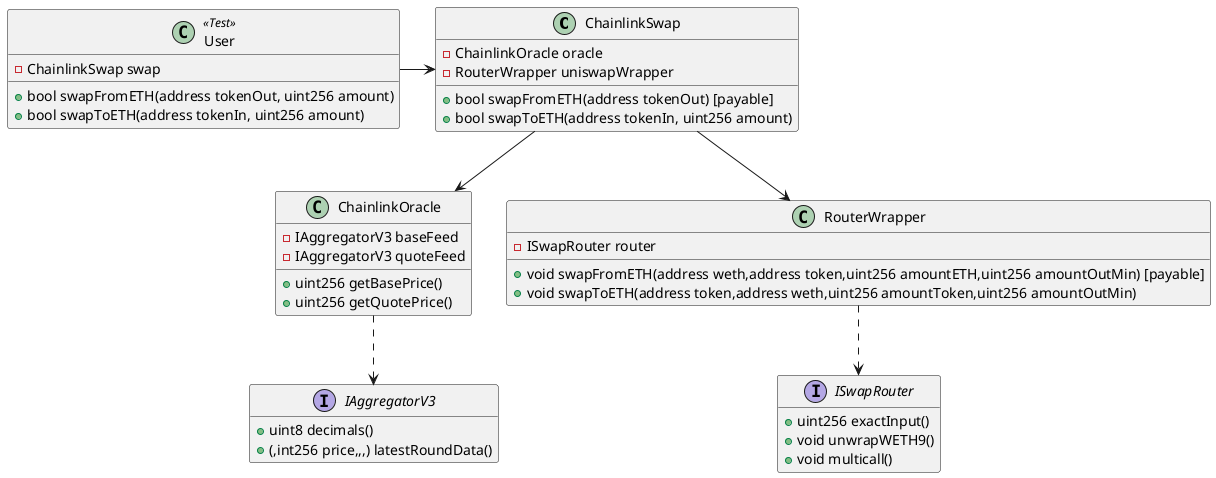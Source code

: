 @startuml ChainlinkSwapUML

class ChainlinkSwap {
	- ChainlinkOracle oracle
	- RouterWrapper uniswapWrapper

	+ bool swapFromETH(address tokenOut) [payable]
	+ bool swapToETH(address tokenIn, uint256 amount)
}

class ChainlinkOracle {
	- IAggregatorV3 baseFeed
	- IAggregatorV3 quoteFeed

	+ uint256 getBasePrice()
	+ uint256 getQuotePrice()
}

class RouterWrapper {
	- ISwapRouter router

	+ void swapFromETH(address weth,address token,uint256 amountETH,uint256 amountOutMin) [payable]
	+ void swapToETH(address token,address weth,uint256 amountToken,uint256 amountOutMin)
}

interface ISwapRouter {
	+ uint256 exactInput()
	+ void unwrapWETH9()
	+ void multicall()
}
hide ISwapRouter attributes

interface IAggregatorV3 {
	+ uint8 decimals()
	+ (,int256 price,,,) latestRoundData()
}
hide IAggregatorV3 attributes

ChainlinkSwap --> ChainlinkOracle
ChainlinkSwap --> RouterWrapper
RouterWrapper ..> ISwapRouter
ChainlinkOracle ..> IAggregatorV3

class User << Test >> {
	- ChainlinkSwap swap
	
	+ bool swapFromETH(address tokenOut, uint256 amount)
	+ bool swapToETH(address tokenIn, uint256 amount)
}
User -> ChainlinkSwap

@enduml

' https://plantuml.com/class-diagram
